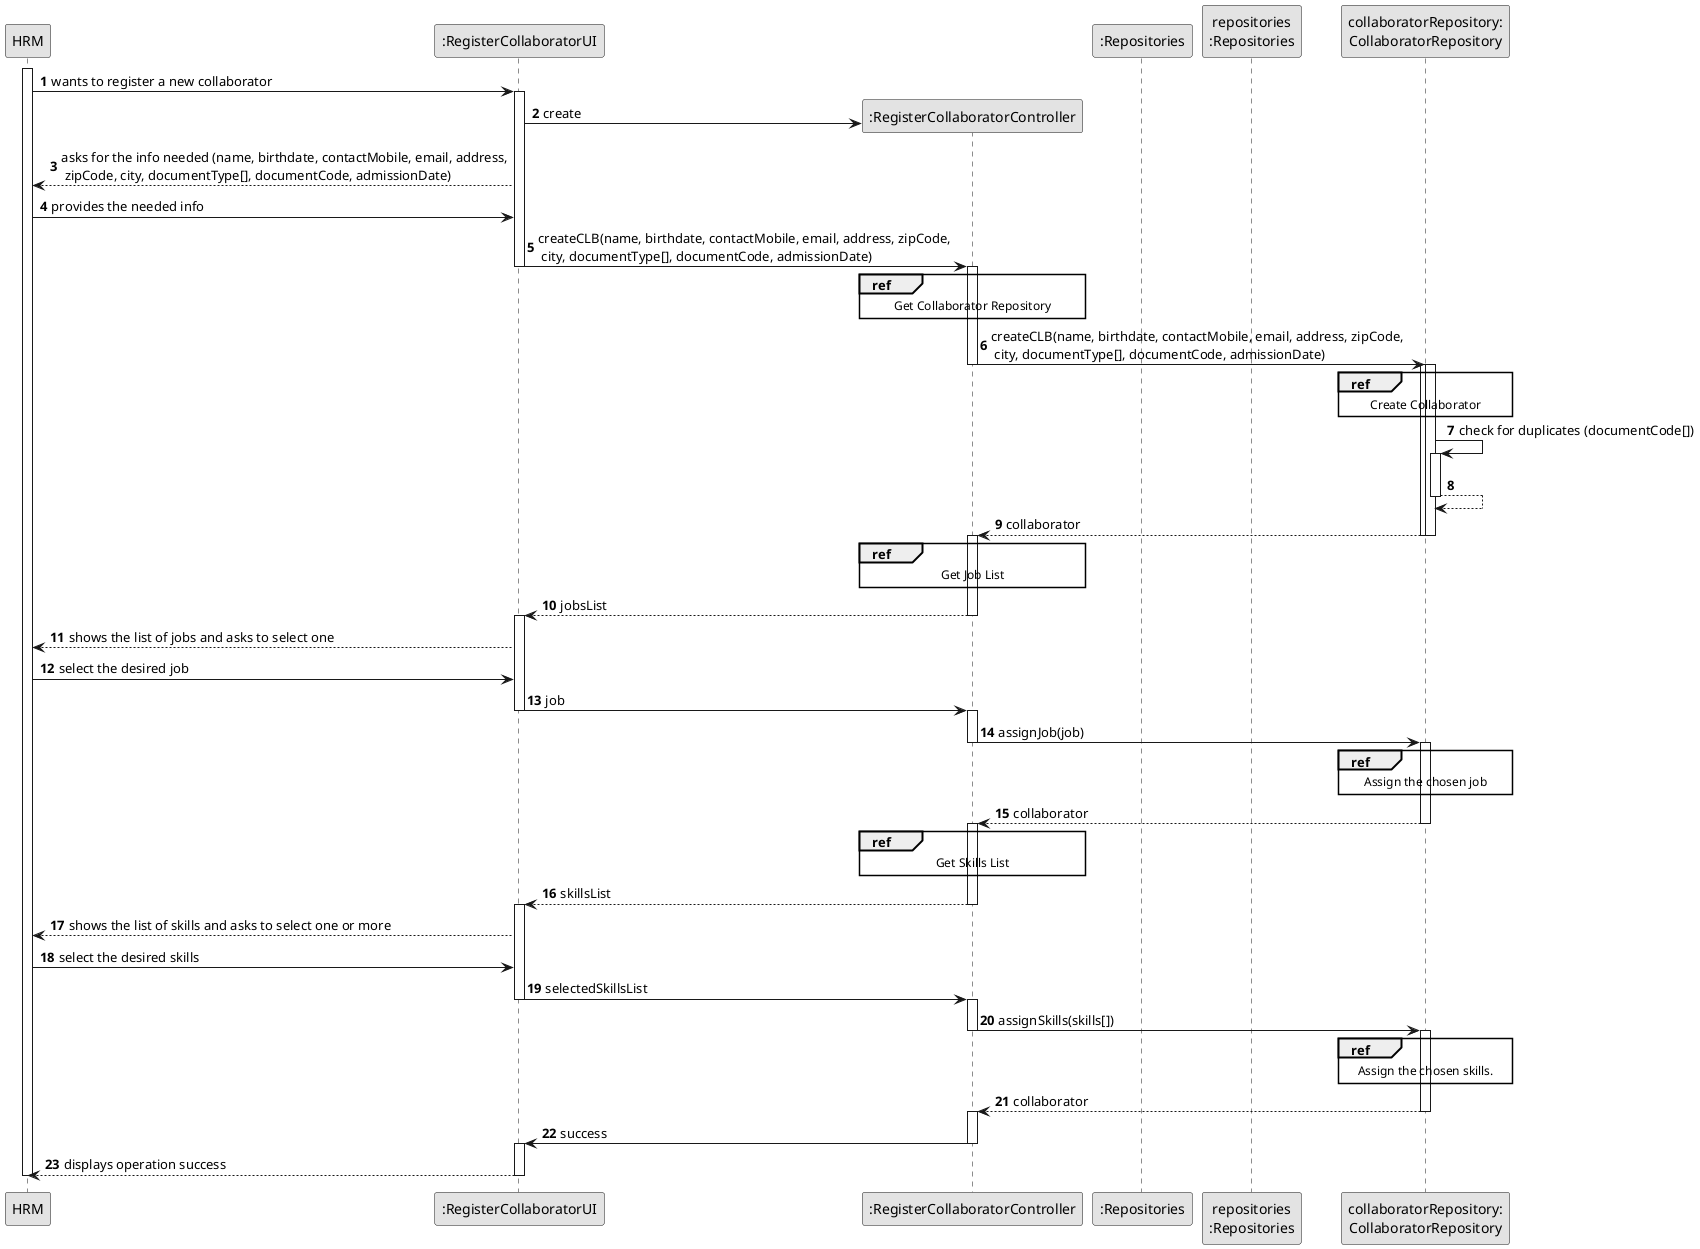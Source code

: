 @startuml
skinparam monochrome true
skinparam packageStyle rectangle
skinparam shadowing false

autonumber

participant "HRM" as HRM
participant ":RegisterCollaboratorUI" as UI
participant ":RegisterCollaboratorController" as CTRL
participant ":Repositories" as GlobRepo
participant "repositories\n:Repositories" as PLAT
participant "collaboratorRepository:\nCollaboratorRepository" as CLBREP


activate HRM
HRM -> UI : wants to register a new collaborator
activate UI
UI -> CTRL** : create
UI --> HRM : asks for the info needed (name, birthdate, contactMobile, email, address,\n zipCode, city, documentType[], documentCode, admissionDate)
HRM -> UI : provides the needed info
'UI --> HRM : shows a verification dialog
'HRM -> UI : confirms collaborator creation
UI -> CTRL : createCLB(name, birthdate, contactMobile, email, address, zipCode,\n city, documentType[], documentCode, admissionDate)
deactivate UI
activate CTRL
        ref over CTRL
            Get Collaborator Repository
        end ref

CTRL -> CLBREP : createCLB(name, birthdate, contactMobile, email, address, zipCode,\n city, documentType[], documentCode, admissionDate)
deactivate CTRL
activate CLBREP
        ref over CLBREP
            Create Collaborator
        end ref

activate CLBREP

CLBREP -> CLBREP : check for duplicates (documentCode[])
activate CLBREP
CLBREP --> CLBREP
deactivate CLBREP
CLBREP --> CTRL : collaborator
deactivate CLBREP
deactivate CLBREP

activate CTRL
ref over CTRL
                         Get Job List
                     end ref
CTRL -->UI : jobsList
deactivate CTRL
activate UI
UI --> HRM : shows the list of jobs and asks to select one
HRM -> UI : select the desired job
UI -> CTRL : job
deactivate UI
activate CTRL


CTRL ->CLBREP : assignJob(job)
deactivate CTRL
activate CLBREP

        ref over CLBREP
            Assign the chosen job
        end ref
CLBREP --> CTRL : collaborator
deactivate CLBREP
activate CTRL

        ref over CTRL
            Get Skills List
        end ref
CTRL --> UI : skillsList
deactivate CTRL
activate UI
UI --> HRM : shows the list of skills and asks to select one or more
HRM -> UI : select the desired skills
UI -> CTRL : selectedSkillsList
deactivate UI

activate CTRL

CTRL -> CLBREP : assignSkills(skills[])
deactivate CTRL
activate CLBREP
        ref over CLBREP
            Assign the chosen skills.
        end ref
CLBREP --> CTRL : collaborator
deactivate CLBREP
activate CTRL
CTRL -> UI : success
deactivate CTRL
activate UI
UI --> HRM : displays operation success
deactivate UI
deactivate HRM
@enduml
